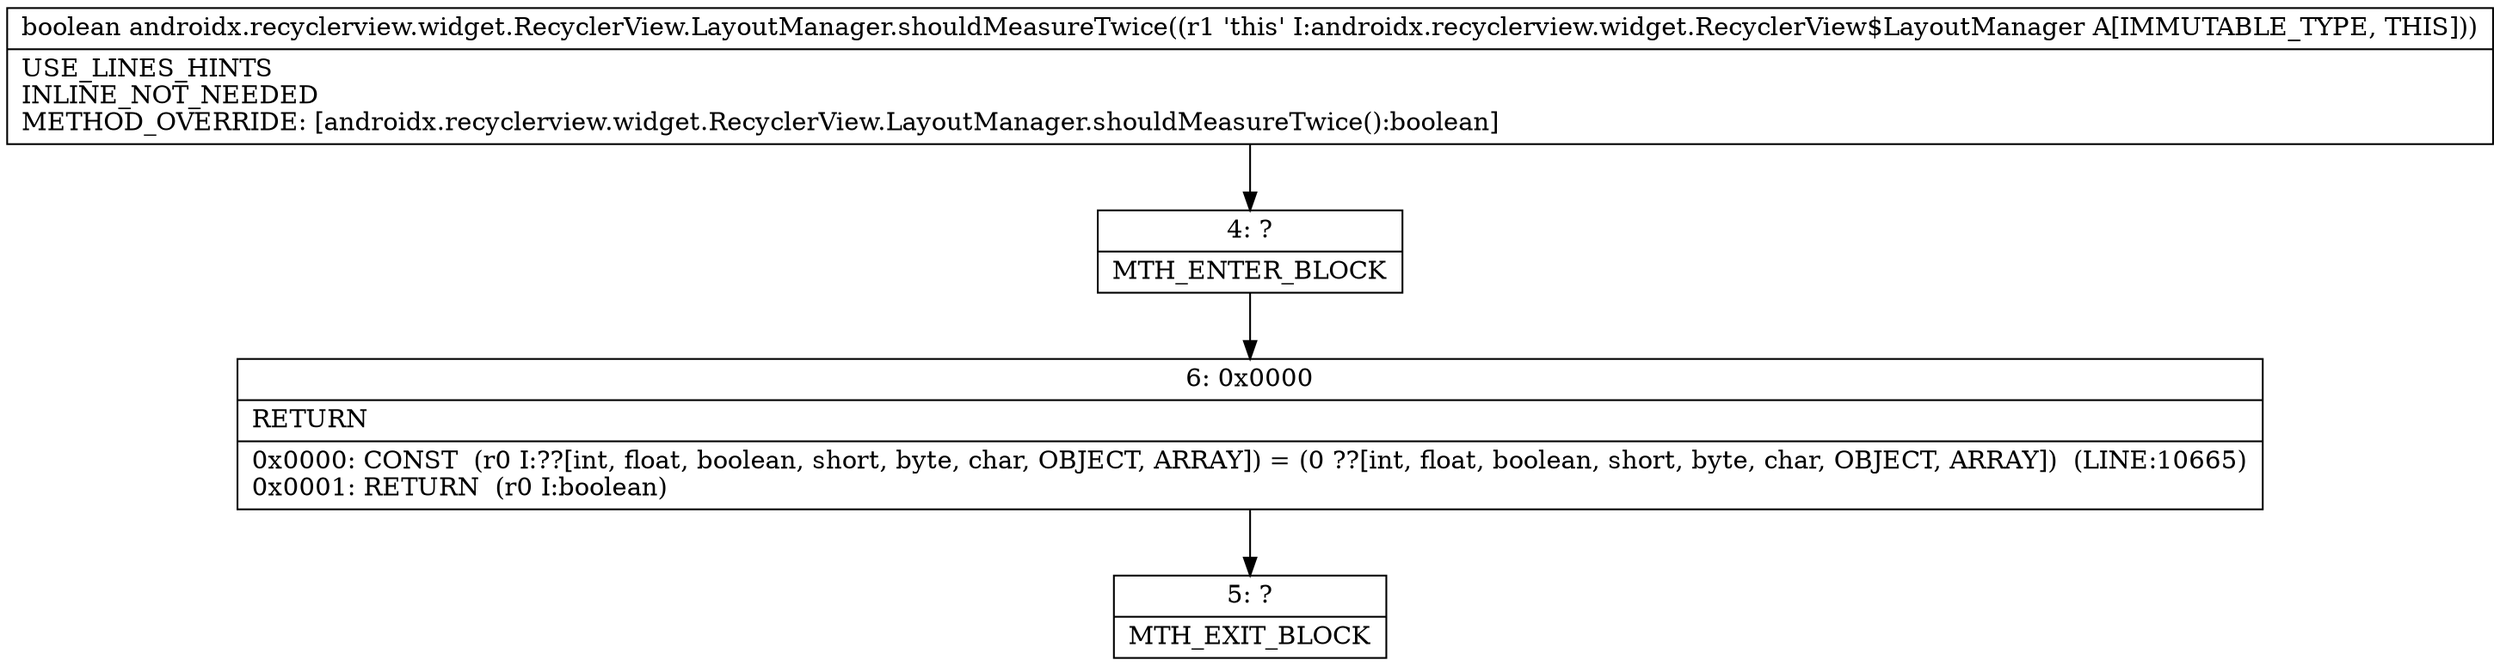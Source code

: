 digraph "CFG forandroidx.recyclerview.widget.RecyclerView.LayoutManager.shouldMeasureTwice()Z" {
Node_4 [shape=record,label="{4\:\ ?|MTH_ENTER_BLOCK\l}"];
Node_6 [shape=record,label="{6\:\ 0x0000|RETURN\l|0x0000: CONST  (r0 I:??[int, float, boolean, short, byte, char, OBJECT, ARRAY]) = (0 ??[int, float, boolean, short, byte, char, OBJECT, ARRAY])  (LINE:10665)\l0x0001: RETURN  (r0 I:boolean) \l}"];
Node_5 [shape=record,label="{5\:\ ?|MTH_EXIT_BLOCK\l}"];
MethodNode[shape=record,label="{boolean androidx.recyclerview.widget.RecyclerView.LayoutManager.shouldMeasureTwice((r1 'this' I:androidx.recyclerview.widget.RecyclerView$LayoutManager A[IMMUTABLE_TYPE, THIS]))  | USE_LINES_HINTS\lINLINE_NOT_NEEDED\lMETHOD_OVERRIDE: [androidx.recyclerview.widget.RecyclerView.LayoutManager.shouldMeasureTwice():boolean]\l}"];
MethodNode -> Node_4;Node_4 -> Node_6;
Node_6 -> Node_5;
}


